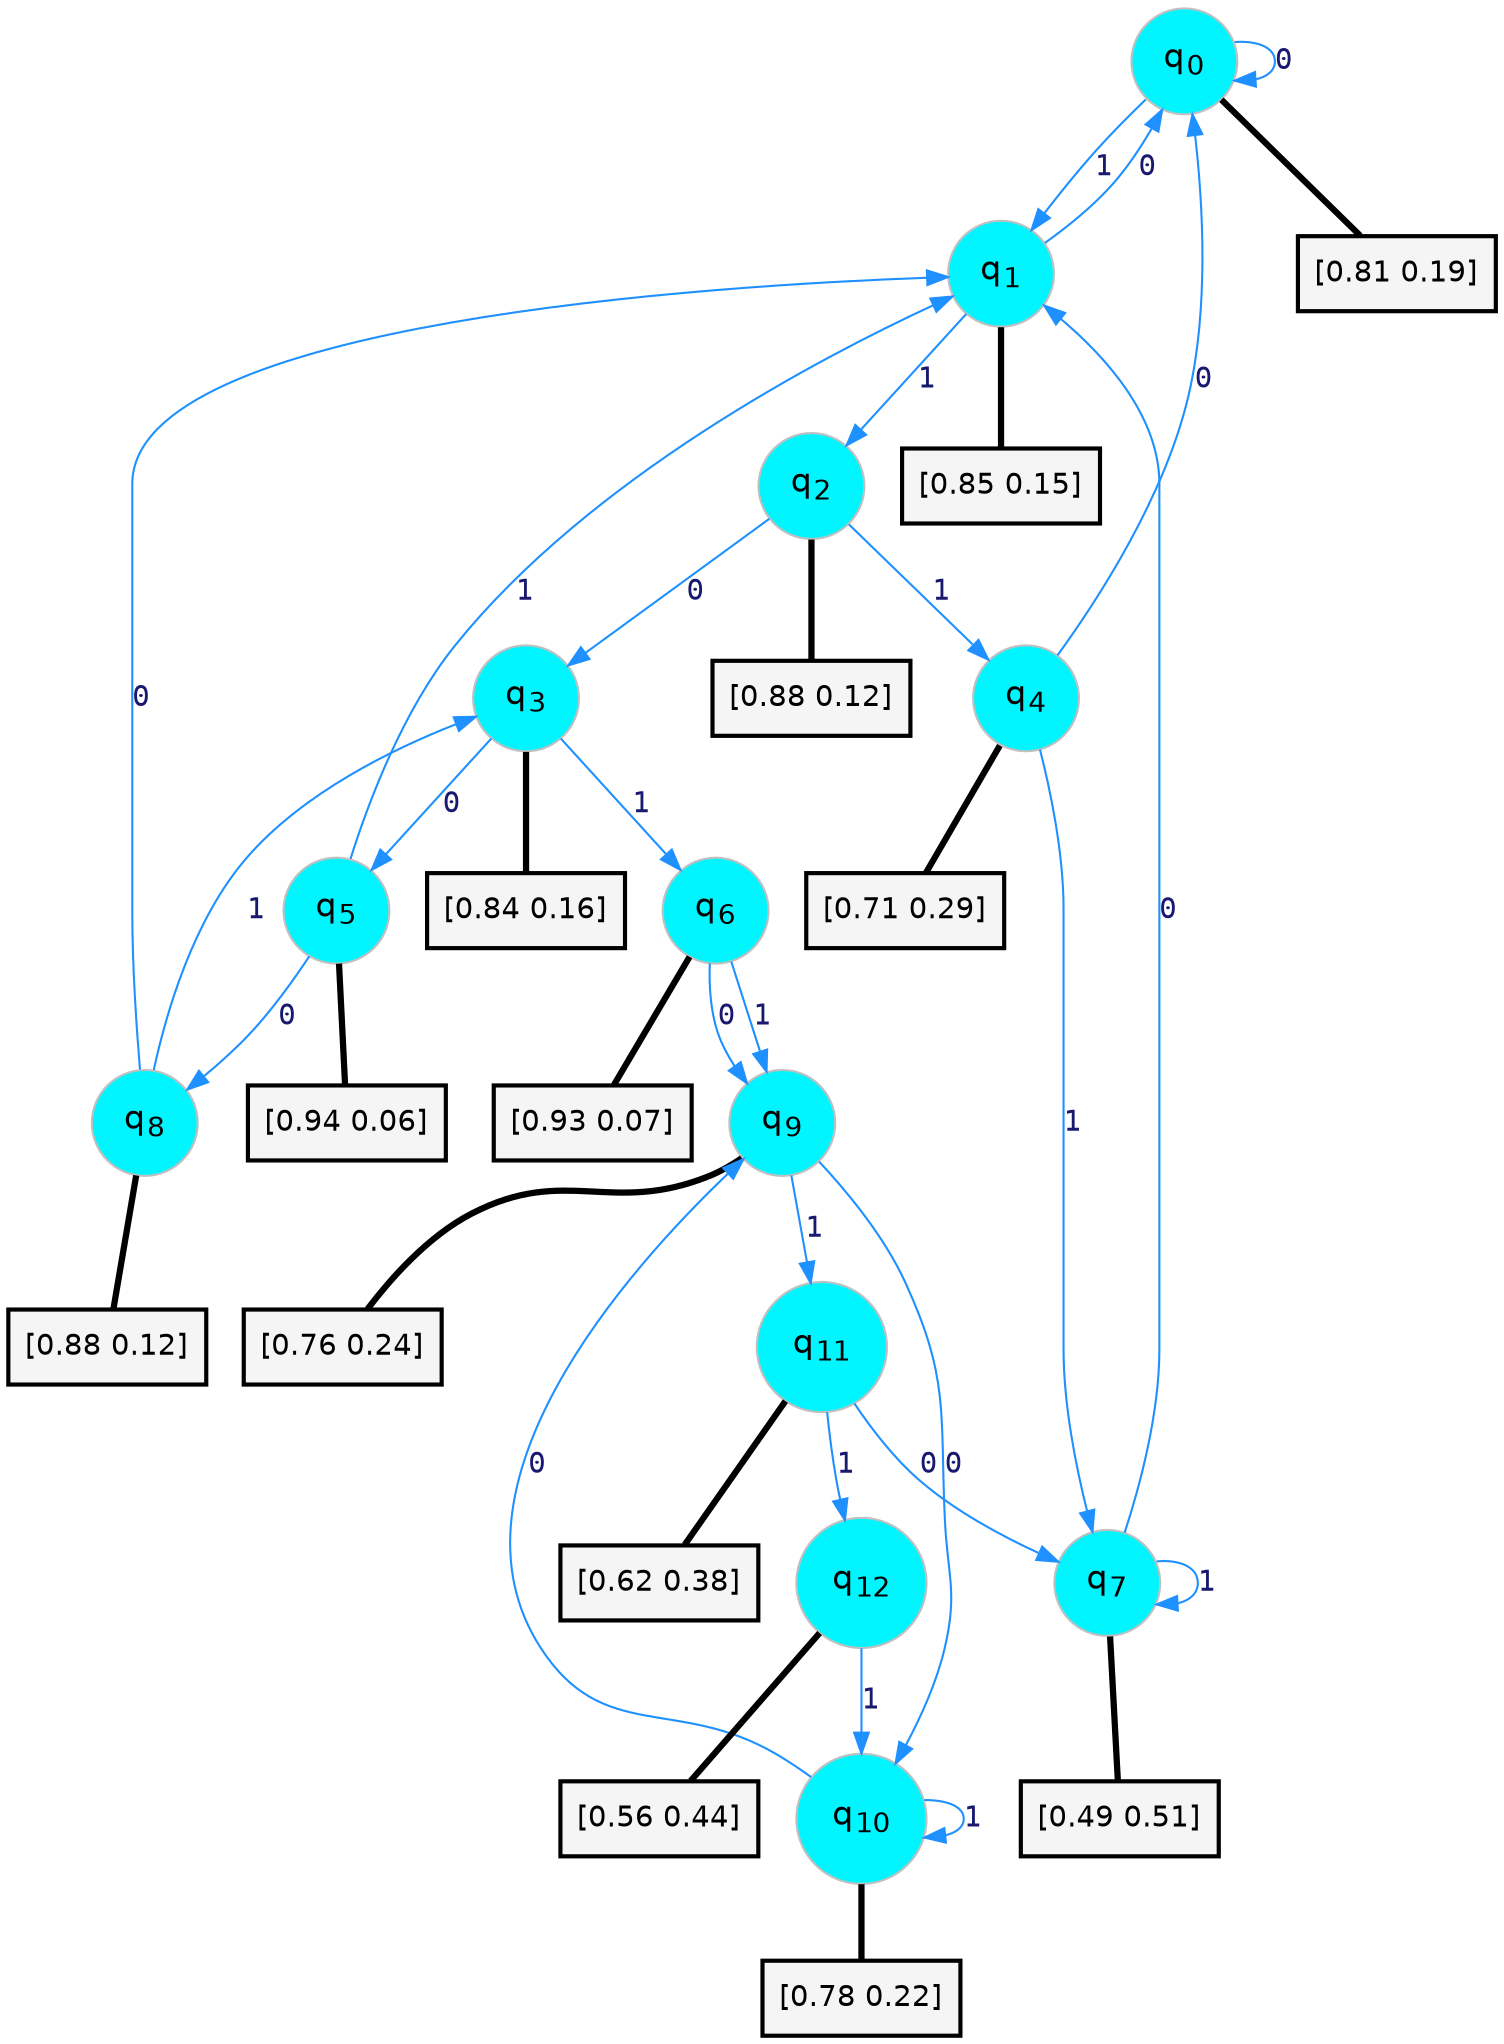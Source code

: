 digraph G {
graph [
bgcolor=transparent, dpi=300, rankdir=TD, size="40,25"];
node [
color=gray, fillcolor=turquoise1, fontcolor=black, fontname=Helvetica, fontsize=16, fontweight=bold, shape=circle, style=filled];
edge [
arrowsize=1, color=dodgerblue1, fontcolor=midnightblue, fontname=courier, fontweight=bold, penwidth=1, style=solid, weight=20];
0[label=<q<SUB>0</SUB>>];
1[label=<q<SUB>1</SUB>>];
2[label=<q<SUB>2</SUB>>];
3[label=<q<SUB>3</SUB>>];
4[label=<q<SUB>4</SUB>>];
5[label=<q<SUB>5</SUB>>];
6[label=<q<SUB>6</SUB>>];
7[label=<q<SUB>7</SUB>>];
8[label=<q<SUB>8</SUB>>];
9[label=<q<SUB>9</SUB>>];
10[label=<q<SUB>10</SUB>>];
11[label=<q<SUB>11</SUB>>];
12[label=<q<SUB>12</SUB>>];
13[label="[0.81 0.19]", shape=box,fontcolor=black, fontname=Helvetica, fontsize=14, penwidth=2, fillcolor=whitesmoke,color=black];
14[label="[0.85 0.15]", shape=box,fontcolor=black, fontname=Helvetica, fontsize=14, penwidth=2, fillcolor=whitesmoke,color=black];
15[label="[0.88 0.12]", shape=box,fontcolor=black, fontname=Helvetica, fontsize=14, penwidth=2, fillcolor=whitesmoke,color=black];
16[label="[0.84 0.16]", shape=box,fontcolor=black, fontname=Helvetica, fontsize=14, penwidth=2, fillcolor=whitesmoke,color=black];
17[label="[0.71 0.29]", shape=box,fontcolor=black, fontname=Helvetica, fontsize=14, penwidth=2, fillcolor=whitesmoke,color=black];
18[label="[0.94 0.06]", shape=box,fontcolor=black, fontname=Helvetica, fontsize=14, penwidth=2, fillcolor=whitesmoke,color=black];
19[label="[0.93 0.07]", shape=box,fontcolor=black, fontname=Helvetica, fontsize=14, penwidth=2, fillcolor=whitesmoke,color=black];
20[label="[0.49 0.51]", shape=box,fontcolor=black, fontname=Helvetica, fontsize=14, penwidth=2, fillcolor=whitesmoke,color=black];
21[label="[0.88 0.12]", shape=box,fontcolor=black, fontname=Helvetica, fontsize=14, penwidth=2, fillcolor=whitesmoke,color=black];
22[label="[0.76 0.24]", shape=box,fontcolor=black, fontname=Helvetica, fontsize=14, penwidth=2, fillcolor=whitesmoke,color=black];
23[label="[0.78 0.22]", shape=box,fontcolor=black, fontname=Helvetica, fontsize=14, penwidth=2, fillcolor=whitesmoke,color=black];
24[label="[0.62 0.38]", shape=box,fontcolor=black, fontname=Helvetica, fontsize=14, penwidth=2, fillcolor=whitesmoke,color=black];
25[label="[0.56 0.44]", shape=box,fontcolor=black, fontname=Helvetica, fontsize=14, penwidth=2, fillcolor=whitesmoke,color=black];
0->0 [label=0];
0->1 [label=1];
0->13 [arrowhead=none, penwidth=3,color=black];
1->0 [label=0];
1->2 [label=1];
1->14 [arrowhead=none, penwidth=3,color=black];
2->3 [label=0];
2->4 [label=1];
2->15 [arrowhead=none, penwidth=3,color=black];
3->5 [label=0];
3->6 [label=1];
3->16 [arrowhead=none, penwidth=3,color=black];
4->0 [label=0];
4->7 [label=1];
4->17 [arrowhead=none, penwidth=3,color=black];
5->8 [label=0];
5->1 [label=1];
5->18 [arrowhead=none, penwidth=3,color=black];
6->9 [label=0];
6->9 [label=1];
6->19 [arrowhead=none, penwidth=3,color=black];
7->1 [label=0];
7->7 [label=1];
7->20 [arrowhead=none, penwidth=3,color=black];
8->1 [label=0];
8->3 [label=1];
8->21 [arrowhead=none, penwidth=3,color=black];
9->10 [label=0];
9->11 [label=1];
9->22 [arrowhead=none, penwidth=3,color=black];
10->9 [label=0];
10->10 [label=1];
10->23 [arrowhead=none, penwidth=3,color=black];
11->7 [label=0];
11->12 [label=1];
11->24 [arrowhead=none, penwidth=3,color=black];
12->10 [label=1];
12->25 [arrowhead=none, penwidth=3,color=black];
}
